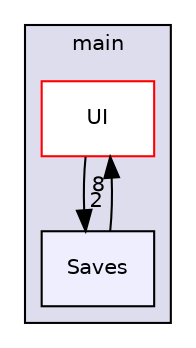 digraph "/home/rhys/scripts/CircuitTester/src/main/Saves" {
  compound=true
  node [ fontsize="10", fontname="Helvetica"];
  edge [ labelfontsize="10", labelfontname="Helvetica"];
  subgraph clusterdir_5eb159725f84c66aafd839904a4acdd0 {
    graph [ bgcolor="#ddddee", pencolor="black", label="main" fontname="Helvetica", fontsize="10", URL="dir_5eb159725f84c66aafd839904a4acdd0.html"]
  dir_3d25aac22c9fc9d80d70c48377432879 [shape=box label="UI" fillcolor="white" style="filled" color="red" URL="dir_3d25aac22c9fc9d80d70c48377432879.html"];
  dir_0792a320b46247d8145b24c360bd956d [shape=box, label="Saves", style="filled", fillcolor="#eeeeff", pencolor="black", URL="dir_0792a320b46247d8145b24c360bd956d.html"];
  }
  dir_3d25aac22c9fc9d80d70c48377432879->dir_0792a320b46247d8145b24c360bd956d [headlabel="2", labeldistance=1.5 headhref="dir_000004_000003.html"];
  dir_0792a320b46247d8145b24c360bd956d->dir_3d25aac22c9fc9d80d70c48377432879 [headlabel="8", labeldistance=1.5 headhref="dir_000003_000004.html"];
}
